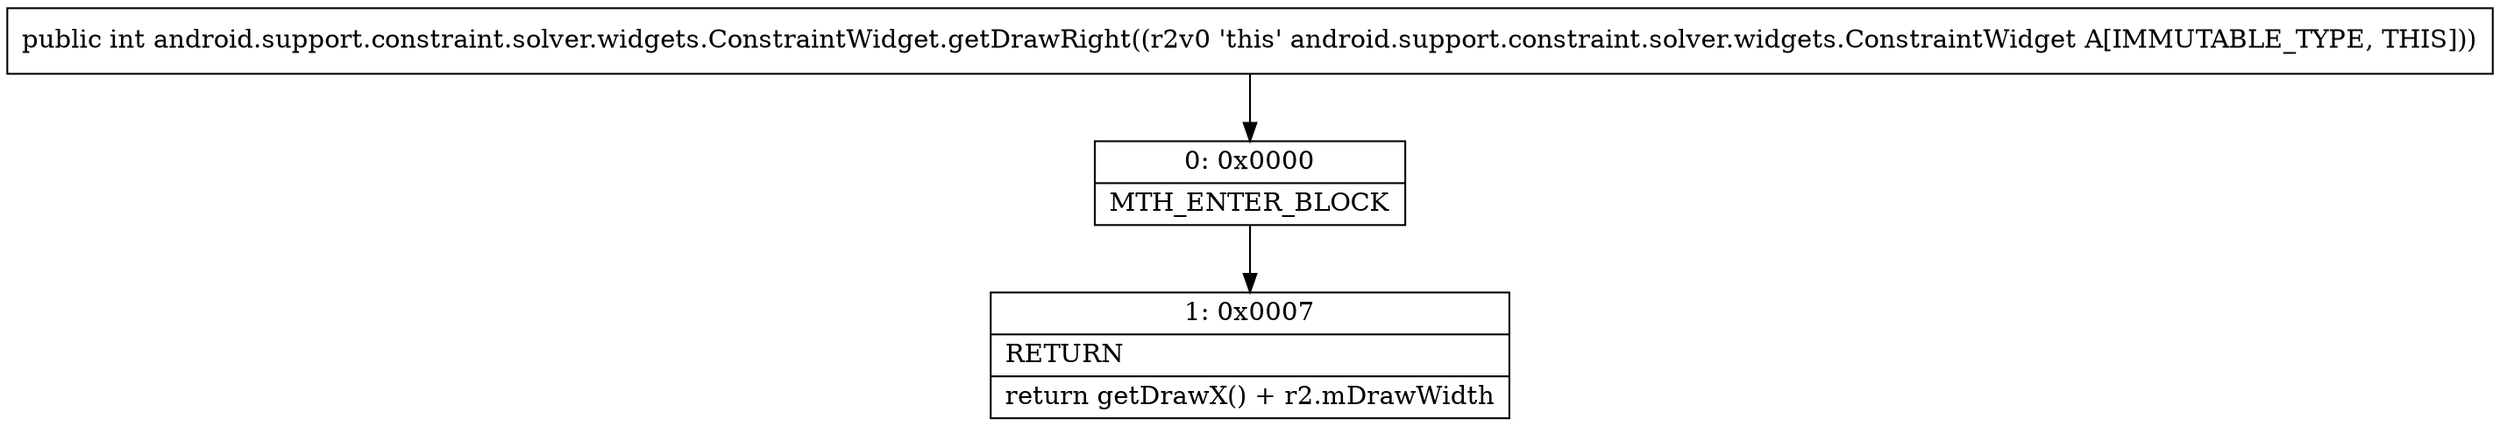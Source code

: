 digraph "CFG forandroid.support.constraint.solver.widgets.ConstraintWidget.getDrawRight()I" {
Node_0 [shape=record,label="{0\:\ 0x0000|MTH_ENTER_BLOCK\l}"];
Node_1 [shape=record,label="{1\:\ 0x0007|RETURN\l|return getDrawX() + r2.mDrawWidth\l}"];
MethodNode[shape=record,label="{public int android.support.constraint.solver.widgets.ConstraintWidget.getDrawRight((r2v0 'this' android.support.constraint.solver.widgets.ConstraintWidget A[IMMUTABLE_TYPE, THIS])) }"];
MethodNode -> Node_0;
Node_0 -> Node_1;
}

